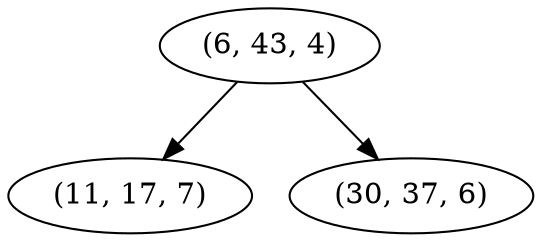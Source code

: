 digraph tree {
    "(6, 43, 4)";
    "(11, 17, 7)";
    "(30, 37, 6)";
    "(6, 43, 4)" -> "(11, 17, 7)";
    "(6, 43, 4)" -> "(30, 37, 6)";
}
